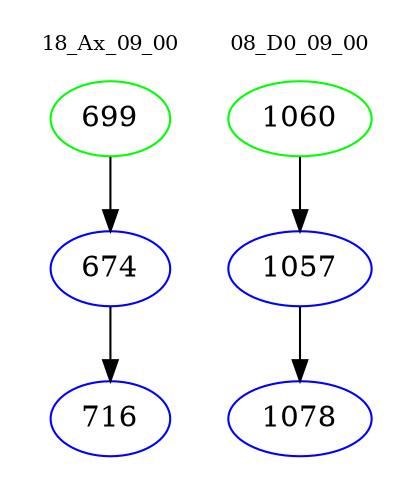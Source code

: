 digraph{
subgraph cluster_0 {
color = white
label = "18_Ax_09_00";
fontsize=10;
T0_699 [label="699", color="green"]
T0_699 -> T0_674 [color="black"]
T0_674 [label="674", color="blue"]
T0_674 -> T0_716 [color="black"]
T0_716 [label="716", color="blue"]
}
subgraph cluster_1 {
color = white
label = "08_D0_09_00";
fontsize=10;
T1_1060 [label="1060", color="green"]
T1_1060 -> T1_1057 [color="black"]
T1_1057 [label="1057", color="blue"]
T1_1057 -> T1_1078 [color="black"]
T1_1078 [label="1078", color="blue"]
}
}
